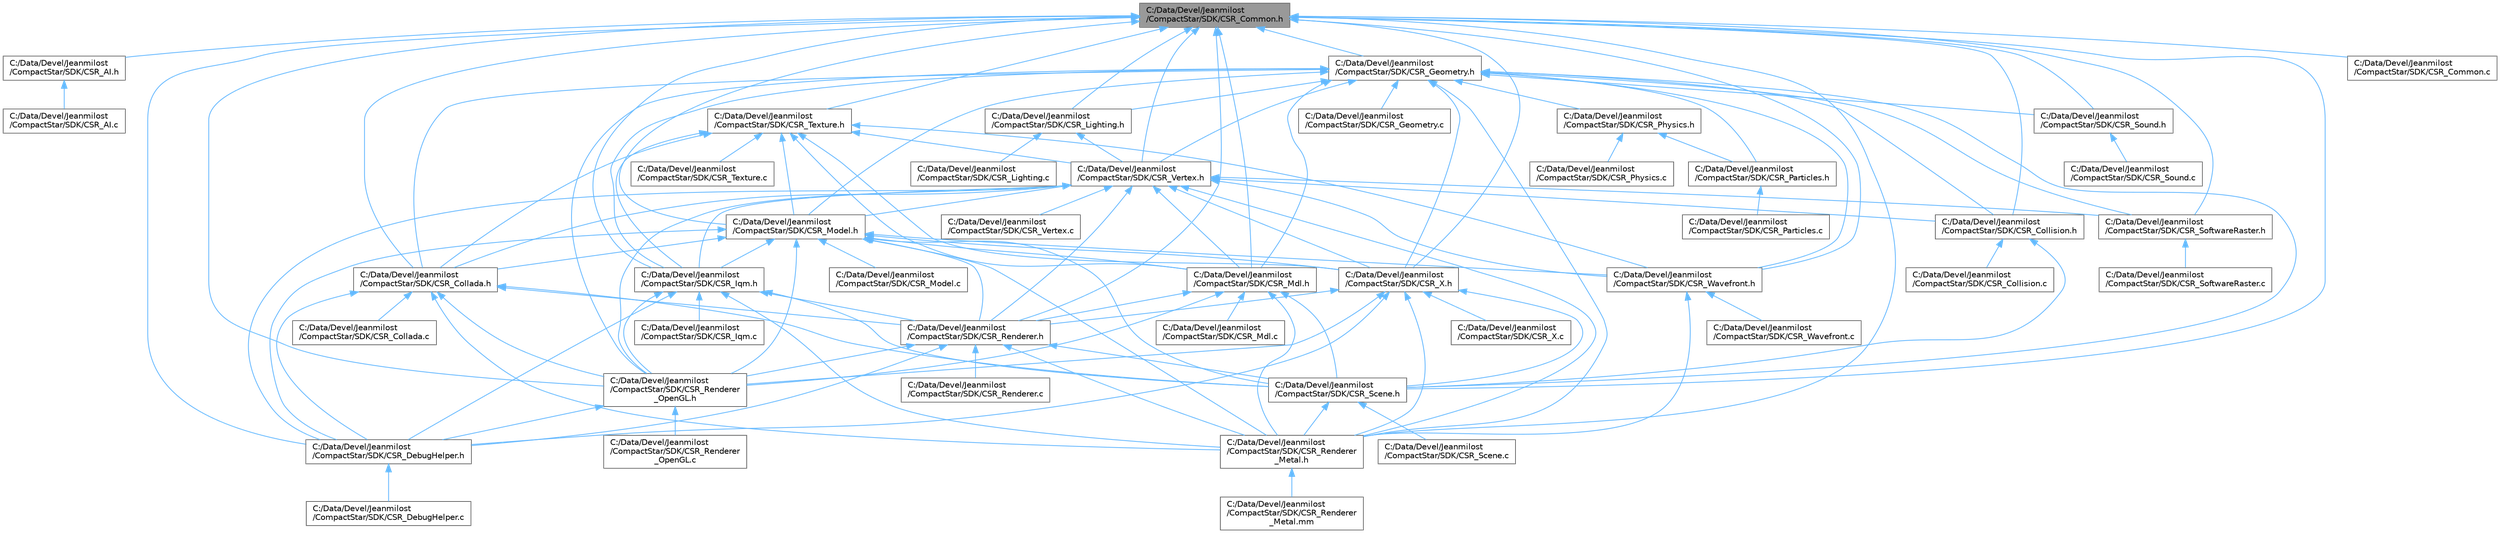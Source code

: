 digraph "C:/Data/Devel/Jeanmilost/CompactStar/SDK/CSR_Common.h"
{
 // LATEX_PDF_SIZE
  bgcolor="transparent";
  edge [fontname=Helvetica,fontsize=10,labelfontname=Helvetica,labelfontsize=10];
  node [fontname=Helvetica,fontsize=10,shape=box,height=0.2,width=0.4];
  Node1 [id="Node000001",label="C:/Data/Devel/Jeanmilost\l/CompactStar/SDK/CSR_Common.h",height=0.2,width=0.4,color="gray40", fillcolor="grey60", style="filled", fontcolor="black",tooltip=" "];
  Node1 -> Node2 [id="edge1_Node000001_Node000002",dir="back",color="steelblue1",style="solid",tooltip=" "];
  Node2 [id="Node000002",label="C:/Data/Devel/Jeanmilost\l/CompactStar/SDK/CSR_AI.h",height=0.2,width=0.4,color="grey40", fillcolor="white", style="filled",URL="$_c_s_r___a_i_8h.html",tooltip=" "];
  Node2 -> Node3 [id="edge2_Node000002_Node000003",dir="back",color="steelblue1",style="solid",tooltip=" "];
  Node3 [id="Node000003",label="C:/Data/Devel/Jeanmilost\l/CompactStar/SDK/CSR_AI.c",height=0.2,width=0.4,color="grey40", fillcolor="white", style="filled",URL="$_c_s_r___a_i_8c.html",tooltip=" "];
  Node1 -> Node4 [id="edge3_Node000001_Node000004",dir="back",color="steelblue1",style="solid",tooltip=" "];
  Node4 [id="Node000004",label="C:/Data/Devel/Jeanmilost\l/CompactStar/SDK/CSR_Collada.h",height=0.2,width=0.4,color="grey40", fillcolor="white", style="filled",URL="$_c_s_r___collada_8h.html",tooltip=" "];
  Node4 -> Node5 [id="edge4_Node000004_Node000005",dir="back",color="steelblue1",style="solid",tooltip=" "];
  Node5 [id="Node000005",label="C:/Data/Devel/Jeanmilost\l/CompactStar/SDK/CSR_Collada.c",height=0.2,width=0.4,color="grey40", fillcolor="white", style="filled",URL="$_c_s_r___collada_8c.html",tooltip=" "];
  Node4 -> Node6 [id="edge5_Node000004_Node000006",dir="back",color="steelblue1",style="solid",tooltip=" "];
  Node6 [id="Node000006",label="C:/Data/Devel/Jeanmilost\l/CompactStar/SDK/CSR_DebugHelper.h",height=0.2,width=0.4,color="grey40", fillcolor="white", style="filled",URL="$_c_s_r___debug_helper_8h.html",tooltip=" "];
  Node6 -> Node7 [id="edge6_Node000006_Node000007",dir="back",color="steelblue1",style="solid",tooltip=" "];
  Node7 [id="Node000007",label="C:/Data/Devel/Jeanmilost\l/CompactStar/SDK/CSR_DebugHelper.c",height=0.2,width=0.4,color="grey40", fillcolor="white", style="filled",URL="$_c_s_r___debug_helper_8c.html",tooltip=" "];
  Node4 -> Node8 [id="edge7_Node000004_Node000008",dir="back",color="steelblue1",style="solid",tooltip=" "];
  Node8 [id="Node000008",label="C:/Data/Devel/Jeanmilost\l/CompactStar/SDK/CSR_Renderer.h",height=0.2,width=0.4,color="grey40", fillcolor="white", style="filled",URL="$_c_s_r___renderer_8h.html",tooltip=" "];
  Node8 -> Node6 [id="edge8_Node000008_Node000006",dir="back",color="steelblue1",style="solid",tooltip=" "];
  Node8 -> Node9 [id="edge9_Node000008_Node000009",dir="back",color="steelblue1",style="solid",tooltip=" "];
  Node9 [id="Node000009",label="C:/Data/Devel/Jeanmilost\l/CompactStar/SDK/CSR_Renderer.c",height=0.2,width=0.4,color="grey40", fillcolor="white", style="filled",URL="$_c_s_r___renderer_8c.html",tooltip=" "];
  Node8 -> Node10 [id="edge10_Node000008_Node000010",dir="back",color="steelblue1",style="solid",tooltip=" "];
  Node10 [id="Node000010",label="C:/Data/Devel/Jeanmilost\l/CompactStar/SDK/CSR_Renderer\l_Metal.h",height=0.2,width=0.4,color="grey40", fillcolor="white", style="filled",URL="$_c_s_r___renderer___metal_8h.html",tooltip=" "];
  Node10 -> Node11 [id="edge11_Node000010_Node000011",dir="back",color="steelblue1",style="solid",tooltip=" "];
  Node11 [id="Node000011",label="C:/Data/Devel/Jeanmilost\l/CompactStar/SDK/CSR_Renderer\l_Metal.mm",height=0.2,width=0.4,color="grey40", fillcolor="white", style="filled",URL="$_c_s_r___renderer___metal_8mm.html",tooltip=" "];
  Node8 -> Node12 [id="edge12_Node000008_Node000012",dir="back",color="steelblue1",style="solid",tooltip=" "];
  Node12 [id="Node000012",label="C:/Data/Devel/Jeanmilost\l/CompactStar/SDK/CSR_Renderer\l_OpenGL.h",height=0.2,width=0.4,color="grey40", fillcolor="white", style="filled",URL="$_c_s_r___renderer___open_g_l_8h.html",tooltip=" "];
  Node12 -> Node6 [id="edge13_Node000012_Node000006",dir="back",color="steelblue1",style="solid",tooltip=" "];
  Node12 -> Node13 [id="edge14_Node000012_Node000013",dir="back",color="steelblue1",style="solid",tooltip=" "];
  Node13 [id="Node000013",label="C:/Data/Devel/Jeanmilost\l/CompactStar/SDK/CSR_Renderer\l_OpenGL.c",height=0.2,width=0.4,color="grey40", fillcolor="white", style="filled",URL="$_c_s_r___renderer___open_g_l_8c.html",tooltip=" "];
  Node8 -> Node14 [id="edge15_Node000008_Node000014",dir="back",color="steelblue1",style="solid",tooltip=" "];
  Node14 [id="Node000014",label="C:/Data/Devel/Jeanmilost\l/CompactStar/SDK/CSR_Scene.h",height=0.2,width=0.4,color="grey40", fillcolor="white", style="filled",URL="$_c_s_r___scene_8h.html",tooltip=" "];
  Node14 -> Node10 [id="edge16_Node000014_Node000010",dir="back",color="steelblue1",style="solid",tooltip=" "];
  Node14 -> Node15 [id="edge17_Node000014_Node000015",dir="back",color="steelblue1",style="solid",tooltip=" "];
  Node15 [id="Node000015",label="C:/Data/Devel/Jeanmilost\l/CompactStar/SDK/CSR_Scene.c",height=0.2,width=0.4,color="grey40", fillcolor="white", style="filled",URL="$_c_s_r___scene_8c.html",tooltip=" "];
  Node4 -> Node10 [id="edge18_Node000004_Node000010",dir="back",color="steelblue1",style="solid",tooltip=" "];
  Node4 -> Node12 [id="edge19_Node000004_Node000012",dir="back",color="steelblue1",style="solid",tooltip=" "];
  Node4 -> Node14 [id="edge20_Node000004_Node000014",dir="back",color="steelblue1",style="solid",tooltip=" "];
  Node1 -> Node16 [id="edge21_Node000001_Node000016",dir="back",color="steelblue1",style="solid",tooltip=" "];
  Node16 [id="Node000016",label="C:/Data/Devel/Jeanmilost\l/CompactStar/SDK/CSR_Collision.h",height=0.2,width=0.4,color="grey40", fillcolor="white", style="filled",URL="$_c_s_r___collision_8h.html",tooltip=" "];
  Node16 -> Node17 [id="edge22_Node000016_Node000017",dir="back",color="steelblue1",style="solid",tooltip=" "];
  Node17 [id="Node000017",label="C:/Data/Devel/Jeanmilost\l/CompactStar/SDK/CSR_Collision.c",height=0.2,width=0.4,color="grey40", fillcolor="white", style="filled",URL="$_c_s_r___collision_8c.html",tooltip=" "];
  Node16 -> Node14 [id="edge23_Node000016_Node000014",dir="back",color="steelblue1",style="solid",tooltip=" "];
  Node1 -> Node18 [id="edge24_Node000001_Node000018",dir="back",color="steelblue1",style="solid",tooltip=" "];
  Node18 [id="Node000018",label="C:/Data/Devel/Jeanmilost\l/CompactStar/SDK/CSR_Common.c",height=0.2,width=0.4,color="grey40", fillcolor="white", style="filled",URL="$_c_s_r___common_8c.html",tooltip=" "];
  Node1 -> Node6 [id="edge25_Node000001_Node000006",dir="back",color="steelblue1",style="solid",tooltip=" "];
  Node1 -> Node19 [id="edge26_Node000001_Node000019",dir="back",color="steelblue1",style="solid",tooltip=" "];
  Node19 [id="Node000019",label="C:/Data/Devel/Jeanmilost\l/CompactStar/SDK/CSR_Geometry.h",height=0.2,width=0.4,color="grey40", fillcolor="white", style="filled",URL="$_c_s_r___geometry_8h.html",tooltip=" "];
  Node19 -> Node4 [id="edge27_Node000019_Node000004",dir="back",color="steelblue1",style="solid",tooltip=" "];
  Node19 -> Node16 [id="edge28_Node000019_Node000016",dir="back",color="steelblue1",style="solid",tooltip=" "];
  Node19 -> Node20 [id="edge29_Node000019_Node000020",dir="back",color="steelblue1",style="solid",tooltip=" "];
  Node20 [id="Node000020",label="C:/Data/Devel/Jeanmilost\l/CompactStar/SDK/CSR_Geometry.c",height=0.2,width=0.4,color="grey40", fillcolor="white", style="filled",URL="$_c_s_r___geometry_8c.html",tooltip=" "];
  Node19 -> Node21 [id="edge30_Node000019_Node000021",dir="back",color="steelblue1",style="solid",tooltip=" "];
  Node21 [id="Node000021",label="C:/Data/Devel/Jeanmilost\l/CompactStar/SDK/CSR_Iqm.h",height=0.2,width=0.4,color="grey40", fillcolor="white", style="filled",URL="$_c_s_r___iqm_8h.html",tooltip=" "];
  Node21 -> Node6 [id="edge31_Node000021_Node000006",dir="back",color="steelblue1",style="solid",tooltip=" "];
  Node21 -> Node22 [id="edge32_Node000021_Node000022",dir="back",color="steelblue1",style="solid",tooltip=" "];
  Node22 [id="Node000022",label="C:/Data/Devel/Jeanmilost\l/CompactStar/SDK/CSR_Iqm.c",height=0.2,width=0.4,color="grey40", fillcolor="white", style="filled",URL="$_c_s_r___iqm_8c.html",tooltip=" "];
  Node21 -> Node8 [id="edge33_Node000021_Node000008",dir="back",color="steelblue1",style="solid",tooltip=" "];
  Node21 -> Node10 [id="edge34_Node000021_Node000010",dir="back",color="steelblue1",style="solid",tooltip=" "];
  Node21 -> Node12 [id="edge35_Node000021_Node000012",dir="back",color="steelblue1",style="solid",tooltip=" "];
  Node21 -> Node14 [id="edge36_Node000021_Node000014",dir="back",color="steelblue1",style="solid",tooltip=" "];
  Node19 -> Node23 [id="edge37_Node000019_Node000023",dir="back",color="steelblue1",style="solid",tooltip=" "];
  Node23 [id="Node000023",label="C:/Data/Devel/Jeanmilost\l/CompactStar/SDK/CSR_Lighting.h",height=0.2,width=0.4,color="grey40", fillcolor="white", style="filled",URL="$_c_s_r___lighting_8h.html",tooltip=" "];
  Node23 -> Node24 [id="edge38_Node000023_Node000024",dir="back",color="steelblue1",style="solid",tooltip=" "];
  Node24 [id="Node000024",label="C:/Data/Devel/Jeanmilost\l/CompactStar/SDK/CSR_Lighting.c",height=0.2,width=0.4,color="grey40", fillcolor="white", style="filled",URL="$_c_s_r___lighting_8c.html",tooltip=" "];
  Node23 -> Node25 [id="edge39_Node000023_Node000025",dir="back",color="steelblue1",style="solid",tooltip=" "];
  Node25 [id="Node000025",label="C:/Data/Devel/Jeanmilost\l/CompactStar/SDK/CSR_Vertex.h",height=0.2,width=0.4,color="grey40", fillcolor="white", style="filled",URL="$_c_s_r___vertex_8h.html",tooltip=" "];
  Node25 -> Node4 [id="edge40_Node000025_Node000004",dir="back",color="steelblue1",style="solid",tooltip=" "];
  Node25 -> Node16 [id="edge41_Node000025_Node000016",dir="back",color="steelblue1",style="solid",tooltip=" "];
  Node25 -> Node6 [id="edge42_Node000025_Node000006",dir="back",color="steelblue1",style="solid",tooltip=" "];
  Node25 -> Node21 [id="edge43_Node000025_Node000021",dir="back",color="steelblue1",style="solid",tooltip=" "];
  Node25 -> Node26 [id="edge44_Node000025_Node000026",dir="back",color="steelblue1",style="solid",tooltip=" "];
  Node26 [id="Node000026",label="C:/Data/Devel/Jeanmilost\l/CompactStar/SDK/CSR_Mdl.h",height=0.2,width=0.4,color="grey40", fillcolor="white", style="filled",URL="$_c_s_r___mdl_8h.html",tooltip=" "];
  Node26 -> Node27 [id="edge45_Node000026_Node000027",dir="back",color="steelblue1",style="solid",tooltip=" "];
  Node27 [id="Node000027",label="C:/Data/Devel/Jeanmilost\l/CompactStar/SDK/CSR_Mdl.c",height=0.2,width=0.4,color="grey40", fillcolor="white", style="filled",URL="$_c_s_r___mdl_8c.html",tooltip=" "];
  Node26 -> Node8 [id="edge46_Node000026_Node000008",dir="back",color="steelblue1",style="solid",tooltip=" "];
  Node26 -> Node10 [id="edge47_Node000026_Node000010",dir="back",color="steelblue1",style="solid",tooltip=" "];
  Node26 -> Node12 [id="edge48_Node000026_Node000012",dir="back",color="steelblue1",style="solid",tooltip=" "];
  Node26 -> Node14 [id="edge49_Node000026_Node000014",dir="back",color="steelblue1",style="solid",tooltip=" "];
  Node25 -> Node28 [id="edge50_Node000025_Node000028",dir="back",color="steelblue1",style="solid",tooltip=" "];
  Node28 [id="Node000028",label="C:/Data/Devel/Jeanmilost\l/CompactStar/SDK/CSR_Model.h",height=0.2,width=0.4,color="grey40", fillcolor="white", style="filled",URL="$_c_s_r___model_8h.html",tooltip=" "];
  Node28 -> Node4 [id="edge51_Node000028_Node000004",dir="back",color="steelblue1",style="solid",tooltip=" "];
  Node28 -> Node6 [id="edge52_Node000028_Node000006",dir="back",color="steelblue1",style="solid",tooltip=" "];
  Node28 -> Node21 [id="edge53_Node000028_Node000021",dir="back",color="steelblue1",style="solid",tooltip=" "];
  Node28 -> Node26 [id="edge54_Node000028_Node000026",dir="back",color="steelblue1",style="solid",tooltip=" "];
  Node28 -> Node29 [id="edge55_Node000028_Node000029",dir="back",color="steelblue1",style="solid",tooltip=" "];
  Node29 [id="Node000029",label="C:/Data/Devel/Jeanmilost\l/CompactStar/SDK/CSR_Model.c",height=0.2,width=0.4,color="grey40", fillcolor="white", style="filled",URL="$_c_s_r___model_8c.html",tooltip=" "];
  Node28 -> Node8 [id="edge56_Node000028_Node000008",dir="back",color="steelblue1",style="solid",tooltip=" "];
  Node28 -> Node10 [id="edge57_Node000028_Node000010",dir="back",color="steelblue1",style="solid",tooltip=" "];
  Node28 -> Node12 [id="edge58_Node000028_Node000012",dir="back",color="steelblue1",style="solid",tooltip=" "];
  Node28 -> Node14 [id="edge59_Node000028_Node000014",dir="back",color="steelblue1",style="solid",tooltip=" "];
  Node28 -> Node30 [id="edge60_Node000028_Node000030",dir="back",color="steelblue1",style="solid",tooltip=" "];
  Node30 [id="Node000030",label="C:/Data/Devel/Jeanmilost\l/CompactStar/SDK/CSR_Wavefront.h",height=0.2,width=0.4,color="grey40", fillcolor="white", style="filled",URL="$_c_s_r___wavefront_8h.html",tooltip=" "];
  Node30 -> Node10 [id="edge61_Node000030_Node000010",dir="back",color="steelblue1",style="solid",tooltip=" "];
  Node30 -> Node31 [id="edge62_Node000030_Node000031",dir="back",color="steelblue1",style="solid",tooltip=" "];
  Node31 [id="Node000031",label="C:/Data/Devel/Jeanmilost\l/CompactStar/SDK/CSR_Wavefront.c",height=0.2,width=0.4,color="grey40", fillcolor="white", style="filled",URL="$_c_s_r___wavefront_8c.html",tooltip=" "];
  Node28 -> Node32 [id="edge63_Node000028_Node000032",dir="back",color="steelblue1",style="solid",tooltip=" "];
  Node32 [id="Node000032",label="C:/Data/Devel/Jeanmilost\l/CompactStar/SDK/CSR_X.h",height=0.2,width=0.4,color="grey40", fillcolor="white", style="filled",URL="$_c_s_r___x_8h.html",tooltip=" "];
  Node32 -> Node6 [id="edge64_Node000032_Node000006",dir="back",color="steelblue1",style="solid",tooltip=" "];
  Node32 -> Node8 [id="edge65_Node000032_Node000008",dir="back",color="steelblue1",style="solid",tooltip=" "];
  Node32 -> Node10 [id="edge66_Node000032_Node000010",dir="back",color="steelblue1",style="solid",tooltip=" "];
  Node32 -> Node12 [id="edge67_Node000032_Node000012",dir="back",color="steelblue1",style="solid",tooltip=" "];
  Node32 -> Node14 [id="edge68_Node000032_Node000014",dir="back",color="steelblue1",style="solid",tooltip=" "];
  Node32 -> Node33 [id="edge69_Node000032_Node000033",dir="back",color="steelblue1",style="solid",tooltip=" "];
  Node33 [id="Node000033",label="C:/Data/Devel/Jeanmilost\l/CompactStar/SDK/CSR_X.c",height=0.2,width=0.4,color="grey40", fillcolor="white", style="filled",URL="$_c_s_r___x_8c.html",tooltip=" "];
  Node25 -> Node8 [id="edge70_Node000025_Node000008",dir="back",color="steelblue1",style="solid",tooltip=" "];
  Node25 -> Node10 [id="edge71_Node000025_Node000010",dir="back",color="steelblue1",style="solid",tooltip=" "];
  Node25 -> Node12 [id="edge72_Node000025_Node000012",dir="back",color="steelblue1",style="solid",tooltip=" "];
  Node25 -> Node34 [id="edge73_Node000025_Node000034",dir="back",color="steelblue1",style="solid",tooltip=" "];
  Node34 [id="Node000034",label="C:/Data/Devel/Jeanmilost\l/CompactStar/SDK/CSR_SoftwareRaster.h",height=0.2,width=0.4,color="grey40", fillcolor="white", style="filled",URL="$_c_s_r___software_raster_8h.html",tooltip=" "];
  Node34 -> Node35 [id="edge74_Node000034_Node000035",dir="back",color="steelblue1",style="solid",tooltip=" "];
  Node35 [id="Node000035",label="C:/Data/Devel/Jeanmilost\l/CompactStar/SDK/CSR_SoftwareRaster.c",height=0.2,width=0.4,color="grey40", fillcolor="white", style="filled",URL="$_c_s_r___software_raster_8c.html",tooltip=" "];
  Node25 -> Node36 [id="edge75_Node000025_Node000036",dir="back",color="steelblue1",style="solid",tooltip=" "];
  Node36 [id="Node000036",label="C:/Data/Devel/Jeanmilost\l/CompactStar/SDK/CSR_Vertex.c",height=0.2,width=0.4,color="grey40", fillcolor="white", style="filled",URL="$_c_s_r___vertex_8c.html",tooltip=" "];
  Node25 -> Node30 [id="edge76_Node000025_Node000030",dir="back",color="steelblue1",style="solid",tooltip=" "];
  Node25 -> Node32 [id="edge77_Node000025_Node000032",dir="back",color="steelblue1",style="solid",tooltip=" "];
  Node19 -> Node26 [id="edge78_Node000019_Node000026",dir="back",color="steelblue1",style="solid",tooltip=" "];
  Node19 -> Node28 [id="edge79_Node000019_Node000028",dir="back",color="steelblue1",style="solid",tooltip=" "];
  Node19 -> Node37 [id="edge80_Node000019_Node000037",dir="back",color="steelblue1",style="solid",tooltip=" "];
  Node37 [id="Node000037",label="C:/Data/Devel/Jeanmilost\l/CompactStar/SDK/CSR_Particles.h",height=0.2,width=0.4,color="grey40", fillcolor="white", style="filled",URL="$_c_s_r___particles_8h.html",tooltip=" "];
  Node37 -> Node38 [id="edge81_Node000037_Node000038",dir="back",color="steelblue1",style="solid",tooltip=" "];
  Node38 [id="Node000038",label="C:/Data/Devel/Jeanmilost\l/CompactStar/SDK/CSR_Particles.c",height=0.2,width=0.4,color="grey40", fillcolor="white", style="filled",URL="$_c_s_r___particles_8c.html",tooltip=" "];
  Node19 -> Node39 [id="edge82_Node000019_Node000039",dir="back",color="steelblue1",style="solid",tooltip=" "];
  Node39 [id="Node000039",label="C:/Data/Devel/Jeanmilost\l/CompactStar/SDK/CSR_Physics.h",height=0.2,width=0.4,color="grey40", fillcolor="white", style="filled",URL="$_c_s_r___physics_8h.html",tooltip=" "];
  Node39 -> Node37 [id="edge83_Node000039_Node000037",dir="back",color="steelblue1",style="solid",tooltip=" "];
  Node39 -> Node40 [id="edge84_Node000039_Node000040",dir="back",color="steelblue1",style="solid",tooltip=" "];
  Node40 [id="Node000040",label="C:/Data/Devel/Jeanmilost\l/CompactStar/SDK/CSR_Physics.c",height=0.2,width=0.4,color="grey40", fillcolor="white", style="filled",URL="$_c_s_r___physics_8c.html",tooltip=" "];
  Node19 -> Node10 [id="edge85_Node000019_Node000010",dir="back",color="steelblue1",style="solid",tooltip=" "];
  Node19 -> Node12 [id="edge86_Node000019_Node000012",dir="back",color="steelblue1",style="solid",tooltip=" "];
  Node19 -> Node14 [id="edge87_Node000019_Node000014",dir="back",color="steelblue1",style="solid",tooltip=" "];
  Node19 -> Node34 [id="edge88_Node000019_Node000034",dir="back",color="steelblue1",style="solid",tooltip=" "];
  Node19 -> Node41 [id="edge89_Node000019_Node000041",dir="back",color="steelblue1",style="solid",tooltip=" "];
  Node41 [id="Node000041",label="C:/Data/Devel/Jeanmilost\l/CompactStar/SDK/CSR_Sound.h",height=0.2,width=0.4,color="grey40", fillcolor="white", style="filled",URL="$_c_s_r___sound_8h.html",tooltip=" "];
  Node41 -> Node42 [id="edge90_Node000041_Node000042",dir="back",color="steelblue1",style="solid",tooltip=" "];
  Node42 [id="Node000042",label="C:/Data/Devel/Jeanmilost\l/CompactStar/SDK/CSR_Sound.c",height=0.2,width=0.4,color="grey40", fillcolor="white", style="filled",URL="$_c_s_r___sound_8c.html",tooltip=" "];
  Node19 -> Node25 [id="edge91_Node000019_Node000025",dir="back",color="steelblue1",style="solid",tooltip=" "];
  Node19 -> Node30 [id="edge92_Node000019_Node000030",dir="back",color="steelblue1",style="solid",tooltip=" "];
  Node19 -> Node32 [id="edge93_Node000019_Node000032",dir="back",color="steelblue1",style="solid",tooltip=" "];
  Node1 -> Node21 [id="edge94_Node000001_Node000021",dir="back",color="steelblue1",style="solid",tooltip=" "];
  Node1 -> Node23 [id="edge95_Node000001_Node000023",dir="back",color="steelblue1",style="solid",tooltip=" "];
  Node1 -> Node26 [id="edge96_Node000001_Node000026",dir="back",color="steelblue1",style="solid",tooltip=" "];
  Node1 -> Node28 [id="edge97_Node000001_Node000028",dir="back",color="steelblue1",style="solid",tooltip=" "];
  Node1 -> Node8 [id="edge98_Node000001_Node000008",dir="back",color="steelblue1",style="solid",tooltip=" "];
  Node1 -> Node10 [id="edge99_Node000001_Node000010",dir="back",color="steelblue1",style="solid",tooltip=" "];
  Node1 -> Node12 [id="edge100_Node000001_Node000012",dir="back",color="steelblue1",style="solid",tooltip=" "];
  Node1 -> Node14 [id="edge101_Node000001_Node000014",dir="back",color="steelblue1",style="solid",tooltip=" "];
  Node1 -> Node34 [id="edge102_Node000001_Node000034",dir="back",color="steelblue1",style="solid",tooltip=" "];
  Node1 -> Node41 [id="edge103_Node000001_Node000041",dir="back",color="steelblue1",style="solid",tooltip=" "];
  Node1 -> Node43 [id="edge104_Node000001_Node000043",dir="back",color="steelblue1",style="solid",tooltip=" "];
  Node43 [id="Node000043",label="C:/Data/Devel/Jeanmilost\l/CompactStar/SDK/CSR_Texture.h",height=0.2,width=0.4,color="grey40", fillcolor="white", style="filled",URL="$_c_s_r___texture_8h.html",tooltip=" "];
  Node43 -> Node4 [id="edge105_Node000043_Node000004",dir="back",color="steelblue1",style="solid",tooltip=" "];
  Node43 -> Node21 [id="edge106_Node000043_Node000021",dir="back",color="steelblue1",style="solid",tooltip=" "];
  Node43 -> Node26 [id="edge107_Node000043_Node000026",dir="back",color="steelblue1",style="solid",tooltip=" "];
  Node43 -> Node28 [id="edge108_Node000043_Node000028",dir="back",color="steelblue1",style="solid",tooltip=" "];
  Node43 -> Node44 [id="edge109_Node000043_Node000044",dir="back",color="steelblue1",style="solid",tooltip=" "];
  Node44 [id="Node000044",label="C:/Data/Devel/Jeanmilost\l/CompactStar/SDK/CSR_Texture.c",height=0.2,width=0.4,color="grey40", fillcolor="white", style="filled",URL="$_c_s_r___texture_8c.html",tooltip=" "];
  Node43 -> Node25 [id="edge110_Node000043_Node000025",dir="back",color="steelblue1",style="solid",tooltip=" "];
  Node43 -> Node30 [id="edge111_Node000043_Node000030",dir="back",color="steelblue1",style="solid",tooltip=" "];
  Node43 -> Node32 [id="edge112_Node000043_Node000032",dir="back",color="steelblue1",style="solid",tooltip=" "];
  Node1 -> Node25 [id="edge113_Node000001_Node000025",dir="back",color="steelblue1",style="solid",tooltip=" "];
  Node1 -> Node30 [id="edge114_Node000001_Node000030",dir="back",color="steelblue1",style="solid",tooltip=" "];
  Node1 -> Node32 [id="edge115_Node000001_Node000032",dir="back",color="steelblue1",style="solid",tooltip=" "];
}
